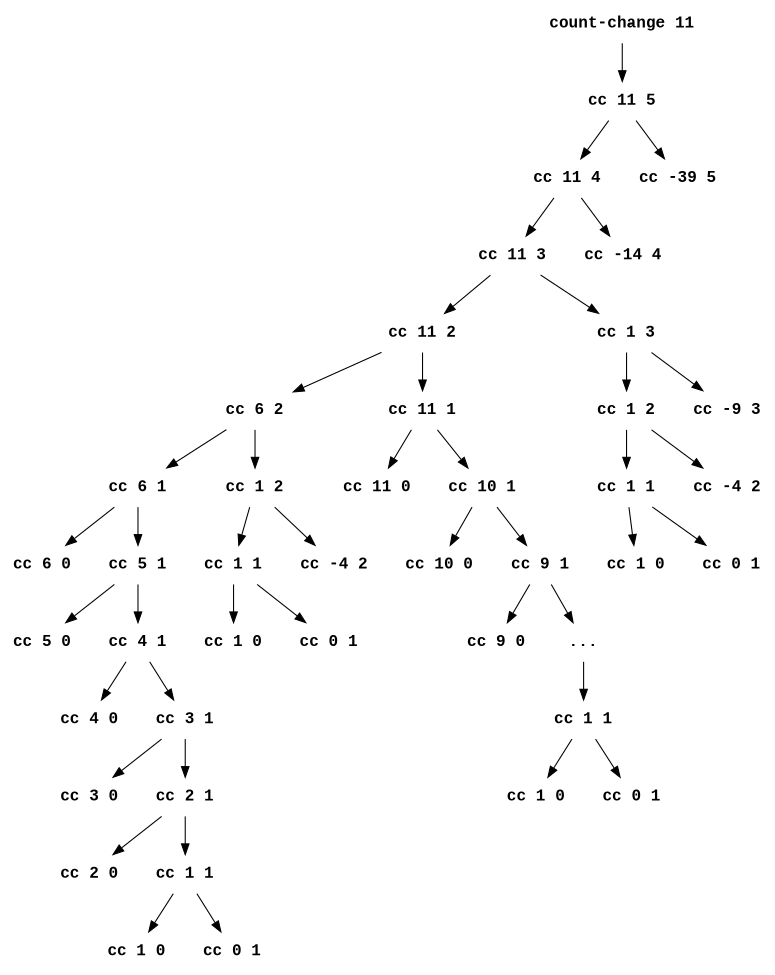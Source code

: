 digraph G {
size="6.5,6.5";
ratio="compress";
1 [label="count-change 11", shape="none", fontsize=15, fontname="Courier New Bold"];
2 [label="cc 11 5", shape="none", fontsize=15, fontname="Courier New Bold"];
21 [label="cc 11 4", shape="none", fontsize=15, fontname="Courier New Bold"];
211 [label="cc 11 3", shape="none", fontsize=15, fontname="Courier New Bold"];
2111 [label="cc 11 2", shape="none", fontsize=15, fontname="Courier New Bold"];
21112 [label="cc 6 2", shape="none", fontsize=15, fontname="Courier New Bold"];
211121 [label="cc 6 1", shape="none", fontsize=15, fontname="Courier New Bold"];
2111211 [label="cc 6 0", shape="none", fontsize=15, fontname="Courier New Bold"];
2111212 [label="cc 5 1", shape="none", fontsize=15, fontname="Courier New Bold"];
21112121 [label="cc 5 0", shape="none", fontsize=15, fontname="Courier New Bold"];
21112122 [label="cc 4 1", shape="none", fontsize=15, fontname="Courier New Bold"];
2111212 -> 21112121;
2111212 -> 21112122;
211121221 [label="cc 4 0", shape="none", fontsize=15, fontname="Courier New Bold"];
211121222 [label="cc 3 1", shape="none", fontsize=15, fontname="Courier New Bold"];
21112122 -> 211121221;
21112122 -> 211121222;
2111212221 [label="cc 3 0", shape="none", fontsize=15, fontname="Courier New Bold"];
2111212222 [label="cc 2 1", shape="none", fontsize=15, fontname="Courier New Bold"];
211121222 -> 2111212221;
211121222 -> 2111212222;
21112122221 [label="cc 2 0", shape="none", fontsize=15, fontname="Courier New Bold"];
21112122222 [label="cc 1 1", shape="none", fontsize=15, fontname="Courier New Bold"];
2111212222 -> 21112122221;
2111212222 -> 21112122222;
211121222221 [label="cc 1 0", shape="none", fontsize=15, fontname="Courier New Bold"];
211121222222 [label="cc 0 1", shape="none", fontsize=15, fontname="Courier New Bold"];
21112122222 -> 211121222221;
21112122222 -> 211121222222;

211122 [label="cc 1 2", shape="none", fontsize=15, fontname="Courier New Bold"];
2111221 [label="cc 1 1", shape="none", fontsize=15, fontname="Courier New Bold"];
21112211 [label="cc 1 0", shape="none", fontsize=15, fontname="Courier New Bold"];
21112212 [label="cc 0 1", shape="none", fontsize=15, fontname="Courier New Bold"];
2111222 [label="cc -4 2", shape="none", fontsize=15, fontname="Courier New Bold"];
211122 -> 2111221;
211122 -> 2111222;
2111221 -> 21112211;
2111221 -> 21112212;
2112 [label="cc 1 3", shape="none", fontsize=15, fontname="Courier New Bold"];
21121 [label="cc 1 2", shape="none", fontsize=15, fontname="Courier New Bold"];
211211 [label="cc 1 1", shape="none", fontsize=15, fontname="Courier New Bold"];
2112111 [label="cc 1 0", shape="none", fontsize=15, fontname="Courier New Bold"];
2112112 [label="cc 0 1", shape="none", fontsize=15, fontname="Courier New Bold"];
211212 [label="cc -4 2", shape="none", fontsize=15, fontname="Courier New Bold"];
21122 [label="cc -9 3", shape="none", fontsize=15, fontname="Courier New Bold"];
212 [label="cc -14 4", shape="none", fontsize=15, fontname="Courier New Bold"];
22 [label="cc -39 5", shape="none", fontsize=15, fontname="Courier New Bold"];
21111 [label="cc 11 1", shape="none", fontsize=15, fontname="Courier New Bold"];
211111 [label="cc 11 0", shape="none", fontsize=15, fontname="Courier New Bold"];
211112 [label="cc 10 1", shape="none", fontsize=15, fontname="Courier New Bold"];
2111121 [label="cc 10 0", shape="none", fontsize=15, fontname="Courier New Bold"];
2111122 [label="cc 9 1", shape="none", fontsize=15, fontname="Courier New Bold"];
21111221 [label="cc 9 0", shape="none", fontsize=15, fontname="Courier New Bold"];
21111222 [label="...", shape="none", fontsize=15, fontname="Courier New Bold"];
211112221 [label="cc 1 1", shape="none", fontsize=15, fontname="Courier New Bold"];
2111122211 [label="cc 1 0", shape="none", fontsize=15, fontname="Courier New Bold"];
2111122212 [label="cc 0 1", shape="none", fontsize=15, fontname="Courier New Bold"];
2111122 -> 21111221;
2111122 -> 21111222;
21111222 -> 211112221;
211112221 -> 2111122211;
211112221 -> 2111122212;
211211 -> 2112111;
211211 -> 2112112;
21112 -> 211121;
21112 -> 211122;
211121 -> 2111211;
211121 -> 2111212;
1 -> 2;
2 -> 21;
2 -> 22;
21 -> 211;
21 -> 212;
211 -> 2111;
211 -> 2112;
2112 -> 21121;
2112 -> 21122;
2111 -> 21111;
2111 -> 21112;
21111 -> 211111;
21111 -> 211112;
211112 -> 2111121;
211112 -> 2111122;
21121 -> 211211;
21121 -> 211212;
}
